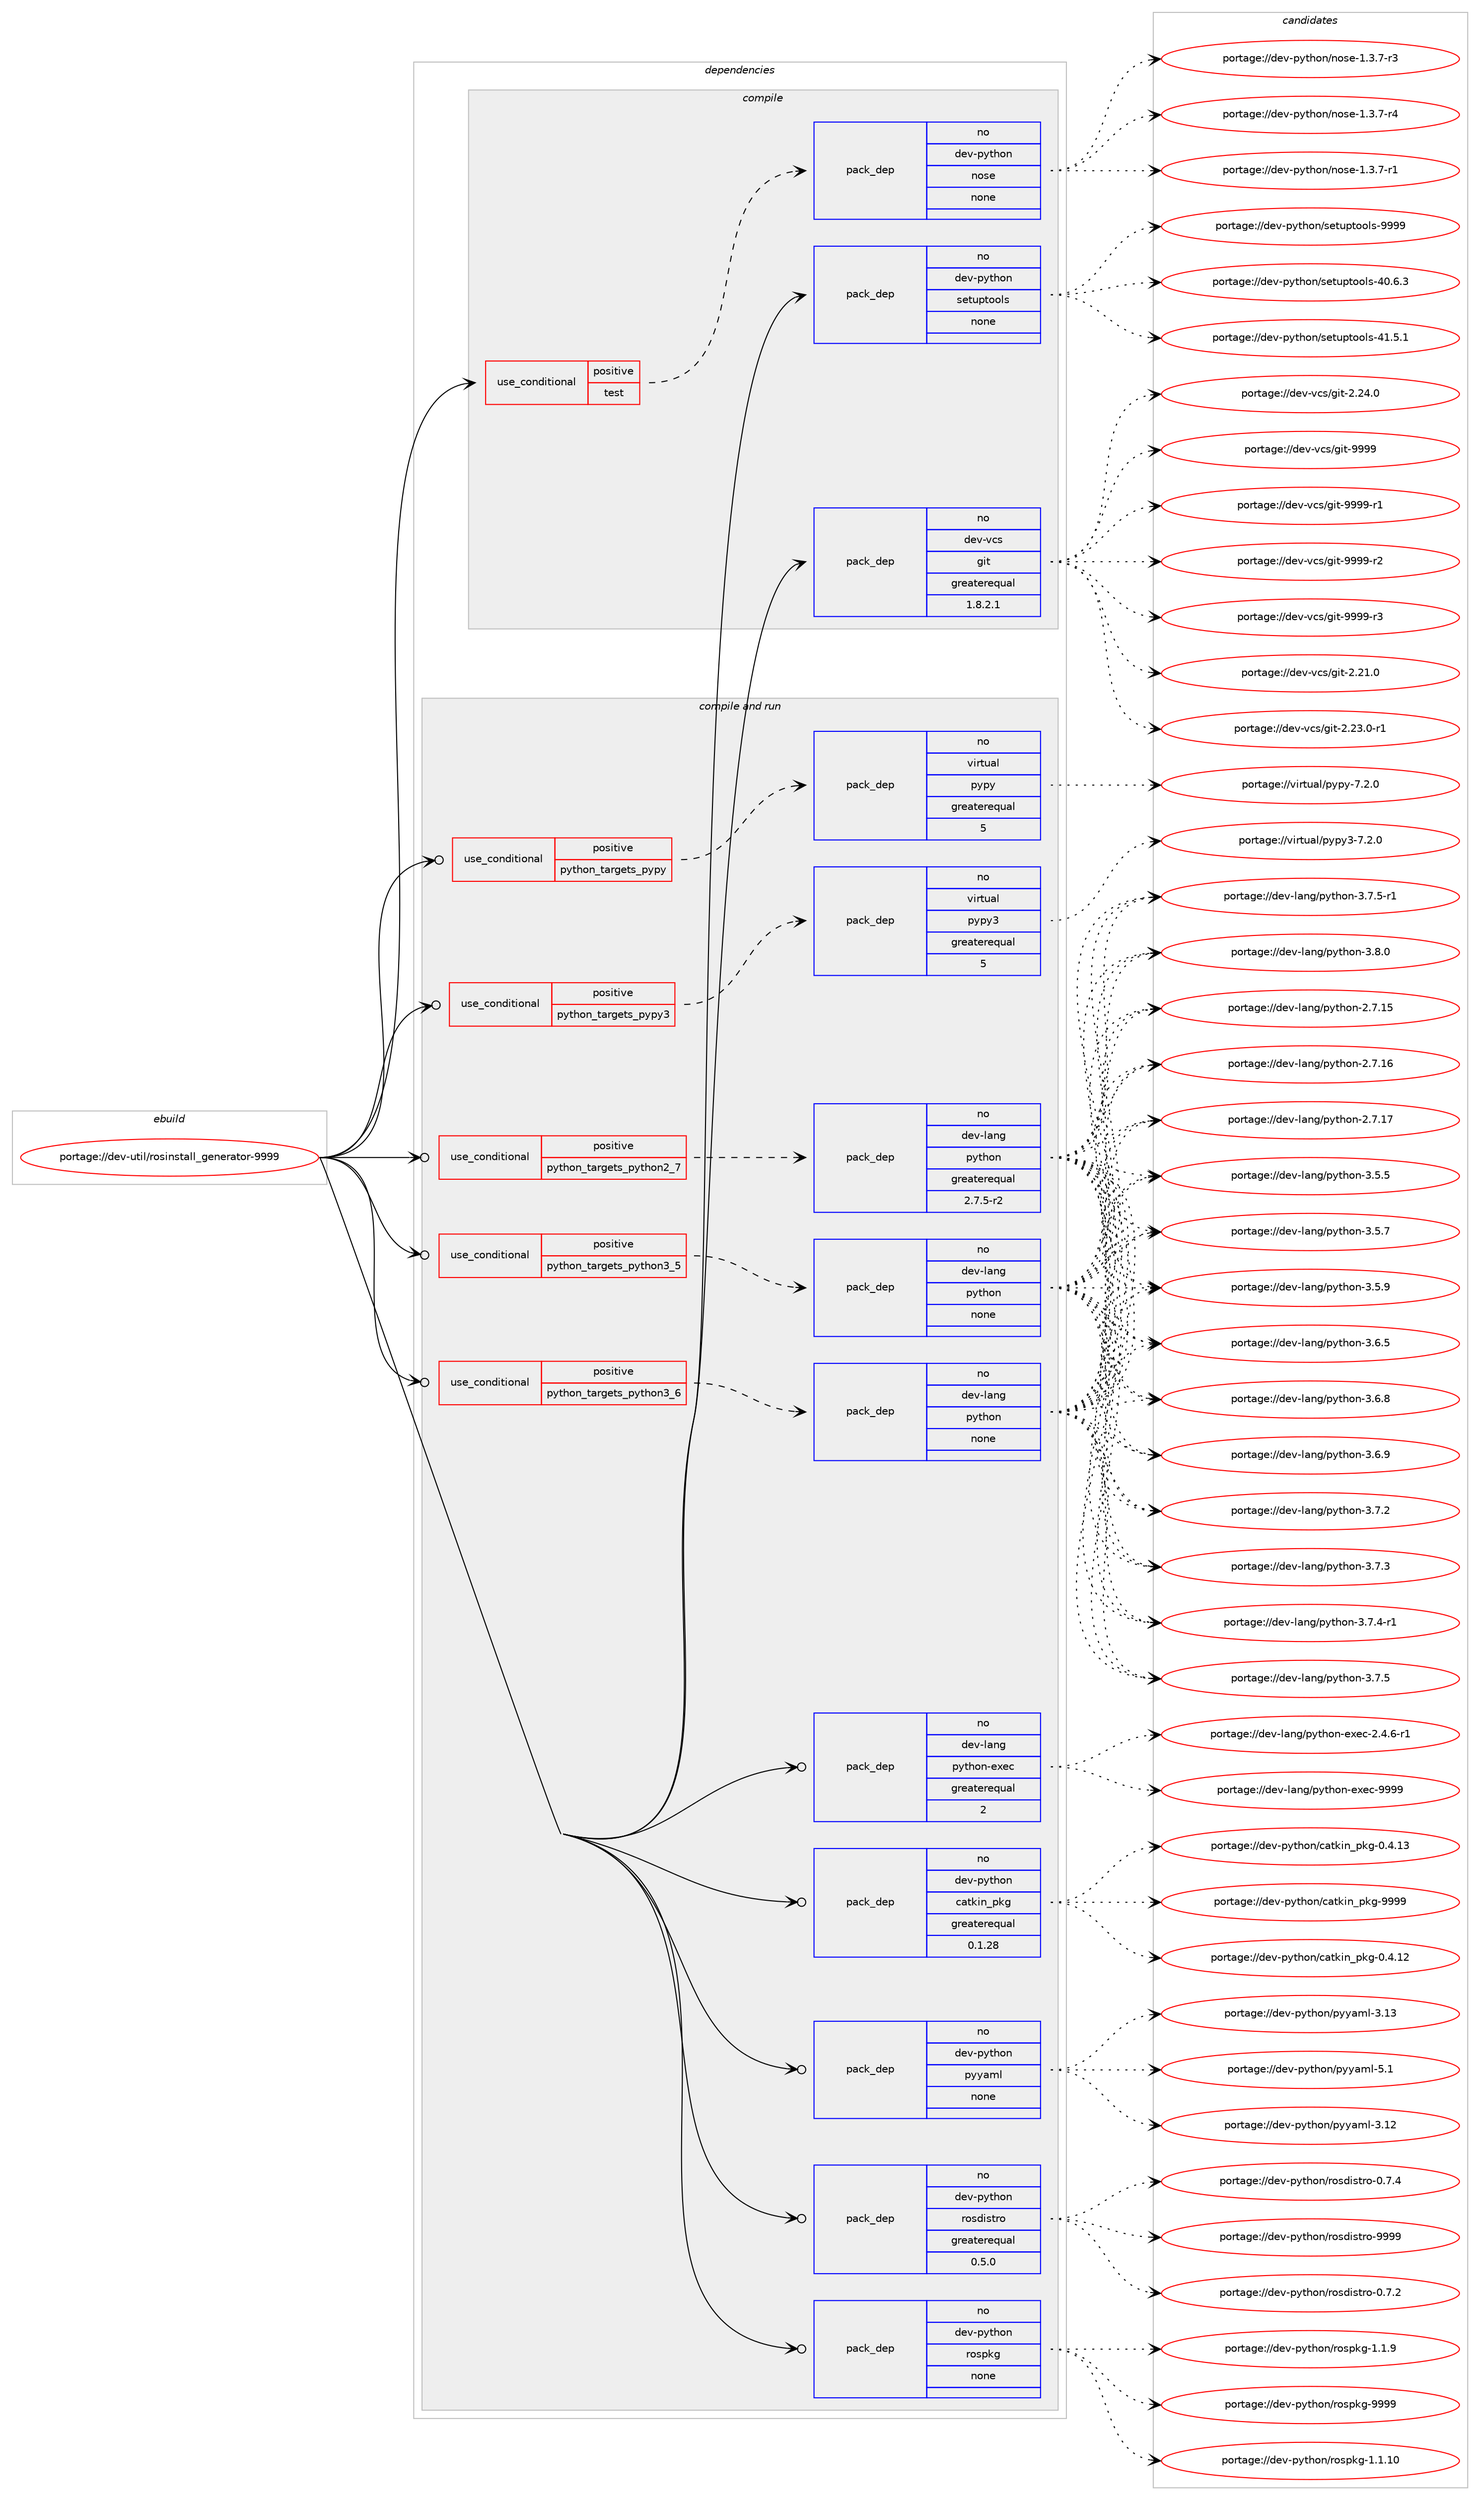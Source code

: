 digraph prolog {

# *************
# Graph options
# *************

newrank=true;
concentrate=true;
compound=true;
graph [rankdir=LR,fontname=Helvetica,fontsize=10,ranksep=1.5];#, ranksep=2.5, nodesep=0.2];
edge  [arrowhead=vee];
node  [fontname=Helvetica,fontsize=10];

# **********
# The ebuild
# **********

subgraph cluster_leftcol {
color=gray;
rank=same;
label=<<i>ebuild</i>>;
id [label="portage://dev-util/rosinstall_generator-9999", color=red, width=4, href="../dev-util/rosinstall_generator-9999.svg"];
}

# ****************
# The dependencies
# ****************

subgraph cluster_midcol {
color=gray;
label=<<i>dependencies</i>>;
subgraph cluster_compile {
fillcolor="#eeeeee";
style=filled;
label=<<i>compile</i>>;
subgraph cond71762 {
dependency265100 [label=<<TABLE BORDER="0" CELLBORDER="1" CELLSPACING="0" CELLPADDING="4"><TR><TD ROWSPAN="3" CELLPADDING="10">use_conditional</TD></TR><TR><TD>positive</TD></TR><TR><TD>test</TD></TR></TABLE>>, shape=none, color=red];
subgraph pack189638 {
dependency265101 [label=<<TABLE BORDER="0" CELLBORDER="1" CELLSPACING="0" CELLPADDING="4" WIDTH="220"><TR><TD ROWSPAN="6" CELLPADDING="30">pack_dep</TD></TR><TR><TD WIDTH="110">no</TD></TR><TR><TD>dev-python</TD></TR><TR><TD>nose</TD></TR><TR><TD>none</TD></TR><TR><TD></TD></TR></TABLE>>, shape=none, color=blue];
}
dependency265100:e -> dependency265101:w [weight=20,style="dashed",arrowhead="vee"];
}
id:e -> dependency265100:w [weight=20,style="solid",arrowhead="vee"];
subgraph pack189639 {
dependency265102 [label=<<TABLE BORDER="0" CELLBORDER="1" CELLSPACING="0" CELLPADDING="4" WIDTH="220"><TR><TD ROWSPAN="6" CELLPADDING="30">pack_dep</TD></TR><TR><TD WIDTH="110">no</TD></TR><TR><TD>dev-python</TD></TR><TR><TD>setuptools</TD></TR><TR><TD>none</TD></TR><TR><TD></TD></TR></TABLE>>, shape=none, color=blue];
}
id:e -> dependency265102:w [weight=20,style="solid",arrowhead="vee"];
subgraph pack189640 {
dependency265103 [label=<<TABLE BORDER="0" CELLBORDER="1" CELLSPACING="0" CELLPADDING="4" WIDTH="220"><TR><TD ROWSPAN="6" CELLPADDING="30">pack_dep</TD></TR><TR><TD WIDTH="110">no</TD></TR><TR><TD>dev-vcs</TD></TR><TR><TD>git</TD></TR><TR><TD>greaterequal</TD></TR><TR><TD>1.8.2.1</TD></TR></TABLE>>, shape=none, color=blue];
}
id:e -> dependency265103:w [weight=20,style="solid",arrowhead="vee"];
}
subgraph cluster_compileandrun {
fillcolor="#eeeeee";
style=filled;
label=<<i>compile and run</i>>;
subgraph cond71763 {
dependency265104 [label=<<TABLE BORDER="0" CELLBORDER="1" CELLSPACING="0" CELLPADDING="4"><TR><TD ROWSPAN="3" CELLPADDING="10">use_conditional</TD></TR><TR><TD>positive</TD></TR><TR><TD>python_targets_pypy</TD></TR></TABLE>>, shape=none, color=red];
subgraph pack189641 {
dependency265105 [label=<<TABLE BORDER="0" CELLBORDER="1" CELLSPACING="0" CELLPADDING="4" WIDTH="220"><TR><TD ROWSPAN="6" CELLPADDING="30">pack_dep</TD></TR><TR><TD WIDTH="110">no</TD></TR><TR><TD>virtual</TD></TR><TR><TD>pypy</TD></TR><TR><TD>greaterequal</TD></TR><TR><TD>5</TD></TR></TABLE>>, shape=none, color=blue];
}
dependency265104:e -> dependency265105:w [weight=20,style="dashed",arrowhead="vee"];
}
id:e -> dependency265104:w [weight=20,style="solid",arrowhead="odotvee"];
subgraph cond71764 {
dependency265106 [label=<<TABLE BORDER="0" CELLBORDER="1" CELLSPACING="0" CELLPADDING="4"><TR><TD ROWSPAN="3" CELLPADDING="10">use_conditional</TD></TR><TR><TD>positive</TD></TR><TR><TD>python_targets_pypy3</TD></TR></TABLE>>, shape=none, color=red];
subgraph pack189642 {
dependency265107 [label=<<TABLE BORDER="0" CELLBORDER="1" CELLSPACING="0" CELLPADDING="4" WIDTH="220"><TR><TD ROWSPAN="6" CELLPADDING="30">pack_dep</TD></TR><TR><TD WIDTH="110">no</TD></TR><TR><TD>virtual</TD></TR><TR><TD>pypy3</TD></TR><TR><TD>greaterequal</TD></TR><TR><TD>5</TD></TR></TABLE>>, shape=none, color=blue];
}
dependency265106:e -> dependency265107:w [weight=20,style="dashed",arrowhead="vee"];
}
id:e -> dependency265106:w [weight=20,style="solid",arrowhead="odotvee"];
subgraph cond71765 {
dependency265108 [label=<<TABLE BORDER="0" CELLBORDER="1" CELLSPACING="0" CELLPADDING="4"><TR><TD ROWSPAN="3" CELLPADDING="10">use_conditional</TD></TR><TR><TD>positive</TD></TR><TR><TD>python_targets_python2_7</TD></TR></TABLE>>, shape=none, color=red];
subgraph pack189643 {
dependency265109 [label=<<TABLE BORDER="0" CELLBORDER="1" CELLSPACING="0" CELLPADDING="4" WIDTH="220"><TR><TD ROWSPAN="6" CELLPADDING="30">pack_dep</TD></TR><TR><TD WIDTH="110">no</TD></TR><TR><TD>dev-lang</TD></TR><TR><TD>python</TD></TR><TR><TD>greaterequal</TD></TR><TR><TD>2.7.5-r2</TD></TR></TABLE>>, shape=none, color=blue];
}
dependency265108:e -> dependency265109:w [weight=20,style="dashed",arrowhead="vee"];
}
id:e -> dependency265108:w [weight=20,style="solid",arrowhead="odotvee"];
subgraph cond71766 {
dependency265110 [label=<<TABLE BORDER="0" CELLBORDER="1" CELLSPACING="0" CELLPADDING="4"><TR><TD ROWSPAN="3" CELLPADDING="10">use_conditional</TD></TR><TR><TD>positive</TD></TR><TR><TD>python_targets_python3_5</TD></TR></TABLE>>, shape=none, color=red];
subgraph pack189644 {
dependency265111 [label=<<TABLE BORDER="0" CELLBORDER="1" CELLSPACING="0" CELLPADDING="4" WIDTH="220"><TR><TD ROWSPAN="6" CELLPADDING="30">pack_dep</TD></TR><TR><TD WIDTH="110">no</TD></TR><TR><TD>dev-lang</TD></TR><TR><TD>python</TD></TR><TR><TD>none</TD></TR><TR><TD></TD></TR></TABLE>>, shape=none, color=blue];
}
dependency265110:e -> dependency265111:w [weight=20,style="dashed",arrowhead="vee"];
}
id:e -> dependency265110:w [weight=20,style="solid",arrowhead="odotvee"];
subgraph cond71767 {
dependency265112 [label=<<TABLE BORDER="0" CELLBORDER="1" CELLSPACING="0" CELLPADDING="4"><TR><TD ROWSPAN="3" CELLPADDING="10">use_conditional</TD></TR><TR><TD>positive</TD></TR><TR><TD>python_targets_python3_6</TD></TR></TABLE>>, shape=none, color=red];
subgraph pack189645 {
dependency265113 [label=<<TABLE BORDER="0" CELLBORDER="1" CELLSPACING="0" CELLPADDING="4" WIDTH="220"><TR><TD ROWSPAN="6" CELLPADDING="30">pack_dep</TD></TR><TR><TD WIDTH="110">no</TD></TR><TR><TD>dev-lang</TD></TR><TR><TD>python</TD></TR><TR><TD>none</TD></TR><TR><TD></TD></TR></TABLE>>, shape=none, color=blue];
}
dependency265112:e -> dependency265113:w [weight=20,style="dashed",arrowhead="vee"];
}
id:e -> dependency265112:w [weight=20,style="solid",arrowhead="odotvee"];
subgraph pack189646 {
dependency265114 [label=<<TABLE BORDER="0" CELLBORDER="1" CELLSPACING="0" CELLPADDING="4" WIDTH="220"><TR><TD ROWSPAN="6" CELLPADDING="30">pack_dep</TD></TR><TR><TD WIDTH="110">no</TD></TR><TR><TD>dev-lang</TD></TR><TR><TD>python-exec</TD></TR><TR><TD>greaterequal</TD></TR><TR><TD>2</TD></TR></TABLE>>, shape=none, color=blue];
}
id:e -> dependency265114:w [weight=20,style="solid",arrowhead="odotvee"];
subgraph pack189647 {
dependency265115 [label=<<TABLE BORDER="0" CELLBORDER="1" CELLSPACING="0" CELLPADDING="4" WIDTH="220"><TR><TD ROWSPAN="6" CELLPADDING="30">pack_dep</TD></TR><TR><TD WIDTH="110">no</TD></TR><TR><TD>dev-python</TD></TR><TR><TD>catkin_pkg</TD></TR><TR><TD>greaterequal</TD></TR><TR><TD>0.1.28</TD></TR></TABLE>>, shape=none, color=blue];
}
id:e -> dependency265115:w [weight=20,style="solid",arrowhead="odotvee"];
subgraph pack189648 {
dependency265116 [label=<<TABLE BORDER="0" CELLBORDER="1" CELLSPACING="0" CELLPADDING="4" WIDTH="220"><TR><TD ROWSPAN="6" CELLPADDING="30">pack_dep</TD></TR><TR><TD WIDTH="110">no</TD></TR><TR><TD>dev-python</TD></TR><TR><TD>pyyaml</TD></TR><TR><TD>none</TD></TR><TR><TD></TD></TR></TABLE>>, shape=none, color=blue];
}
id:e -> dependency265116:w [weight=20,style="solid",arrowhead="odotvee"];
subgraph pack189649 {
dependency265117 [label=<<TABLE BORDER="0" CELLBORDER="1" CELLSPACING="0" CELLPADDING="4" WIDTH="220"><TR><TD ROWSPAN="6" CELLPADDING="30">pack_dep</TD></TR><TR><TD WIDTH="110">no</TD></TR><TR><TD>dev-python</TD></TR><TR><TD>rosdistro</TD></TR><TR><TD>greaterequal</TD></TR><TR><TD>0.5.0</TD></TR></TABLE>>, shape=none, color=blue];
}
id:e -> dependency265117:w [weight=20,style="solid",arrowhead="odotvee"];
subgraph pack189650 {
dependency265118 [label=<<TABLE BORDER="0" CELLBORDER="1" CELLSPACING="0" CELLPADDING="4" WIDTH="220"><TR><TD ROWSPAN="6" CELLPADDING="30">pack_dep</TD></TR><TR><TD WIDTH="110">no</TD></TR><TR><TD>dev-python</TD></TR><TR><TD>rospkg</TD></TR><TR><TD>none</TD></TR><TR><TD></TD></TR></TABLE>>, shape=none, color=blue];
}
id:e -> dependency265118:w [weight=20,style="solid",arrowhead="odotvee"];
}
subgraph cluster_run {
fillcolor="#eeeeee";
style=filled;
label=<<i>run</i>>;
}
}

# **************
# The candidates
# **************

subgraph cluster_choices {
rank=same;
color=gray;
label=<<i>candidates</i>>;

subgraph choice189638 {
color=black;
nodesep=1;
choiceportage10010111845112121116104111110471101111151014549465146554511449 [label="portage://dev-python/nose-1.3.7-r1", color=red, width=4,href="../dev-python/nose-1.3.7-r1.svg"];
choiceportage10010111845112121116104111110471101111151014549465146554511451 [label="portage://dev-python/nose-1.3.7-r3", color=red, width=4,href="../dev-python/nose-1.3.7-r3.svg"];
choiceportage10010111845112121116104111110471101111151014549465146554511452 [label="portage://dev-python/nose-1.3.7-r4", color=red, width=4,href="../dev-python/nose-1.3.7-r4.svg"];
dependency265101:e -> choiceportage10010111845112121116104111110471101111151014549465146554511449:w [style=dotted,weight="100"];
dependency265101:e -> choiceportage10010111845112121116104111110471101111151014549465146554511451:w [style=dotted,weight="100"];
dependency265101:e -> choiceportage10010111845112121116104111110471101111151014549465146554511452:w [style=dotted,weight="100"];
}
subgraph choice189639 {
color=black;
nodesep=1;
choiceportage100101118451121211161041111104711510111611711211611111110811545524846544651 [label="portage://dev-python/setuptools-40.6.3", color=red, width=4,href="../dev-python/setuptools-40.6.3.svg"];
choiceportage100101118451121211161041111104711510111611711211611111110811545524946534649 [label="portage://dev-python/setuptools-41.5.1", color=red, width=4,href="../dev-python/setuptools-41.5.1.svg"];
choiceportage10010111845112121116104111110471151011161171121161111111081154557575757 [label="portage://dev-python/setuptools-9999", color=red, width=4,href="../dev-python/setuptools-9999.svg"];
dependency265102:e -> choiceportage100101118451121211161041111104711510111611711211611111110811545524846544651:w [style=dotted,weight="100"];
dependency265102:e -> choiceportage100101118451121211161041111104711510111611711211611111110811545524946534649:w [style=dotted,weight="100"];
dependency265102:e -> choiceportage10010111845112121116104111110471151011161171121161111111081154557575757:w [style=dotted,weight="100"];
}
subgraph choice189640 {
color=black;
nodesep=1;
choiceportage10010111845118991154710310511645504650494648 [label="portage://dev-vcs/git-2.21.0", color=red, width=4,href="../dev-vcs/git-2.21.0.svg"];
choiceportage100101118451189911547103105116455046505146484511449 [label="portage://dev-vcs/git-2.23.0-r1", color=red, width=4,href="../dev-vcs/git-2.23.0-r1.svg"];
choiceportage10010111845118991154710310511645504650524648 [label="portage://dev-vcs/git-2.24.0", color=red, width=4,href="../dev-vcs/git-2.24.0.svg"];
choiceportage1001011184511899115471031051164557575757 [label="portage://dev-vcs/git-9999", color=red, width=4,href="../dev-vcs/git-9999.svg"];
choiceportage10010111845118991154710310511645575757574511449 [label="portage://dev-vcs/git-9999-r1", color=red, width=4,href="../dev-vcs/git-9999-r1.svg"];
choiceportage10010111845118991154710310511645575757574511450 [label="portage://dev-vcs/git-9999-r2", color=red, width=4,href="../dev-vcs/git-9999-r2.svg"];
choiceportage10010111845118991154710310511645575757574511451 [label="portage://dev-vcs/git-9999-r3", color=red, width=4,href="../dev-vcs/git-9999-r3.svg"];
dependency265103:e -> choiceportage10010111845118991154710310511645504650494648:w [style=dotted,weight="100"];
dependency265103:e -> choiceportage100101118451189911547103105116455046505146484511449:w [style=dotted,weight="100"];
dependency265103:e -> choiceportage10010111845118991154710310511645504650524648:w [style=dotted,weight="100"];
dependency265103:e -> choiceportage1001011184511899115471031051164557575757:w [style=dotted,weight="100"];
dependency265103:e -> choiceportage10010111845118991154710310511645575757574511449:w [style=dotted,weight="100"];
dependency265103:e -> choiceportage10010111845118991154710310511645575757574511450:w [style=dotted,weight="100"];
dependency265103:e -> choiceportage10010111845118991154710310511645575757574511451:w [style=dotted,weight="100"];
}
subgraph choice189641 {
color=black;
nodesep=1;
choiceportage1181051141161179710847112121112121455546504648 [label="portage://virtual/pypy-7.2.0", color=red, width=4,href="../virtual/pypy-7.2.0.svg"];
dependency265105:e -> choiceportage1181051141161179710847112121112121455546504648:w [style=dotted,weight="100"];
}
subgraph choice189642 {
color=black;
nodesep=1;
choiceportage118105114116117971084711212111212151455546504648 [label="portage://virtual/pypy3-7.2.0", color=red, width=4,href="../virtual/pypy3-7.2.0.svg"];
dependency265107:e -> choiceportage118105114116117971084711212111212151455546504648:w [style=dotted,weight="100"];
}
subgraph choice189643 {
color=black;
nodesep=1;
choiceportage10010111845108971101034711212111610411111045504655464953 [label="portage://dev-lang/python-2.7.15", color=red, width=4,href="../dev-lang/python-2.7.15.svg"];
choiceportage10010111845108971101034711212111610411111045504655464954 [label="portage://dev-lang/python-2.7.16", color=red, width=4,href="../dev-lang/python-2.7.16.svg"];
choiceportage10010111845108971101034711212111610411111045504655464955 [label="portage://dev-lang/python-2.7.17", color=red, width=4,href="../dev-lang/python-2.7.17.svg"];
choiceportage100101118451089711010347112121116104111110455146534653 [label="portage://dev-lang/python-3.5.5", color=red, width=4,href="../dev-lang/python-3.5.5.svg"];
choiceportage100101118451089711010347112121116104111110455146534655 [label="portage://dev-lang/python-3.5.7", color=red, width=4,href="../dev-lang/python-3.5.7.svg"];
choiceportage100101118451089711010347112121116104111110455146534657 [label="portage://dev-lang/python-3.5.9", color=red, width=4,href="../dev-lang/python-3.5.9.svg"];
choiceportage100101118451089711010347112121116104111110455146544653 [label="portage://dev-lang/python-3.6.5", color=red, width=4,href="../dev-lang/python-3.6.5.svg"];
choiceportage100101118451089711010347112121116104111110455146544656 [label="portage://dev-lang/python-3.6.8", color=red, width=4,href="../dev-lang/python-3.6.8.svg"];
choiceportage100101118451089711010347112121116104111110455146544657 [label="portage://dev-lang/python-3.6.9", color=red, width=4,href="../dev-lang/python-3.6.9.svg"];
choiceportage100101118451089711010347112121116104111110455146554650 [label="portage://dev-lang/python-3.7.2", color=red, width=4,href="../dev-lang/python-3.7.2.svg"];
choiceportage100101118451089711010347112121116104111110455146554651 [label="portage://dev-lang/python-3.7.3", color=red, width=4,href="../dev-lang/python-3.7.3.svg"];
choiceportage1001011184510897110103471121211161041111104551465546524511449 [label="portage://dev-lang/python-3.7.4-r1", color=red, width=4,href="../dev-lang/python-3.7.4-r1.svg"];
choiceportage100101118451089711010347112121116104111110455146554653 [label="portage://dev-lang/python-3.7.5", color=red, width=4,href="../dev-lang/python-3.7.5.svg"];
choiceportage1001011184510897110103471121211161041111104551465546534511449 [label="portage://dev-lang/python-3.7.5-r1", color=red, width=4,href="../dev-lang/python-3.7.5-r1.svg"];
choiceportage100101118451089711010347112121116104111110455146564648 [label="portage://dev-lang/python-3.8.0", color=red, width=4,href="../dev-lang/python-3.8.0.svg"];
dependency265109:e -> choiceportage10010111845108971101034711212111610411111045504655464953:w [style=dotted,weight="100"];
dependency265109:e -> choiceportage10010111845108971101034711212111610411111045504655464954:w [style=dotted,weight="100"];
dependency265109:e -> choiceportage10010111845108971101034711212111610411111045504655464955:w [style=dotted,weight="100"];
dependency265109:e -> choiceportage100101118451089711010347112121116104111110455146534653:w [style=dotted,weight="100"];
dependency265109:e -> choiceportage100101118451089711010347112121116104111110455146534655:w [style=dotted,weight="100"];
dependency265109:e -> choiceportage100101118451089711010347112121116104111110455146534657:w [style=dotted,weight="100"];
dependency265109:e -> choiceportage100101118451089711010347112121116104111110455146544653:w [style=dotted,weight="100"];
dependency265109:e -> choiceportage100101118451089711010347112121116104111110455146544656:w [style=dotted,weight="100"];
dependency265109:e -> choiceportage100101118451089711010347112121116104111110455146544657:w [style=dotted,weight="100"];
dependency265109:e -> choiceportage100101118451089711010347112121116104111110455146554650:w [style=dotted,weight="100"];
dependency265109:e -> choiceportage100101118451089711010347112121116104111110455146554651:w [style=dotted,weight="100"];
dependency265109:e -> choiceportage1001011184510897110103471121211161041111104551465546524511449:w [style=dotted,weight="100"];
dependency265109:e -> choiceportage100101118451089711010347112121116104111110455146554653:w [style=dotted,weight="100"];
dependency265109:e -> choiceportage1001011184510897110103471121211161041111104551465546534511449:w [style=dotted,weight="100"];
dependency265109:e -> choiceportage100101118451089711010347112121116104111110455146564648:w [style=dotted,weight="100"];
}
subgraph choice189644 {
color=black;
nodesep=1;
choiceportage10010111845108971101034711212111610411111045504655464953 [label="portage://dev-lang/python-2.7.15", color=red, width=4,href="../dev-lang/python-2.7.15.svg"];
choiceportage10010111845108971101034711212111610411111045504655464954 [label="portage://dev-lang/python-2.7.16", color=red, width=4,href="../dev-lang/python-2.7.16.svg"];
choiceportage10010111845108971101034711212111610411111045504655464955 [label="portage://dev-lang/python-2.7.17", color=red, width=4,href="../dev-lang/python-2.7.17.svg"];
choiceportage100101118451089711010347112121116104111110455146534653 [label="portage://dev-lang/python-3.5.5", color=red, width=4,href="../dev-lang/python-3.5.5.svg"];
choiceportage100101118451089711010347112121116104111110455146534655 [label="portage://dev-lang/python-3.5.7", color=red, width=4,href="../dev-lang/python-3.5.7.svg"];
choiceportage100101118451089711010347112121116104111110455146534657 [label="portage://dev-lang/python-3.5.9", color=red, width=4,href="../dev-lang/python-3.5.9.svg"];
choiceportage100101118451089711010347112121116104111110455146544653 [label="portage://dev-lang/python-3.6.5", color=red, width=4,href="../dev-lang/python-3.6.5.svg"];
choiceportage100101118451089711010347112121116104111110455146544656 [label="portage://dev-lang/python-3.6.8", color=red, width=4,href="../dev-lang/python-3.6.8.svg"];
choiceportage100101118451089711010347112121116104111110455146544657 [label="portage://dev-lang/python-3.6.9", color=red, width=4,href="../dev-lang/python-3.6.9.svg"];
choiceportage100101118451089711010347112121116104111110455146554650 [label="portage://dev-lang/python-3.7.2", color=red, width=4,href="../dev-lang/python-3.7.2.svg"];
choiceportage100101118451089711010347112121116104111110455146554651 [label="portage://dev-lang/python-3.7.3", color=red, width=4,href="../dev-lang/python-3.7.3.svg"];
choiceportage1001011184510897110103471121211161041111104551465546524511449 [label="portage://dev-lang/python-3.7.4-r1", color=red, width=4,href="../dev-lang/python-3.7.4-r1.svg"];
choiceportage100101118451089711010347112121116104111110455146554653 [label="portage://dev-lang/python-3.7.5", color=red, width=4,href="../dev-lang/python-3.7.5.svg"];
choiceportage1001011184510897110103471121211161041111104551465546534511449 [label="portage://dev-lang/python-3.7.5-r1", color=red, width=4,href="../dev-lang/python-3.7.5-r1.svg"];
choiceportage100101118451089711010347112121116104111110455146564648 [label="portage://dev-lang/python-3.8.0", color=red, width=4,href="../dev-lang/python-3.8.0.svg"];
dependency265111:e -> choiceportage10010111845108971101034711212111610411111045504655464953:w [style=dotted,weight="100"];
dependency265111:e -> choiceportage10010111845108971101034711212111610411111045504655464954:w [style=dotted,weight="100"];
dependency265111:e -> choiceportage10010111845108971101034711212111610411111045504655464955:w [style=dotted,weight="100"];
dependency265111:e -> choiceportage100101118451089711010347112121116104111110455146534653:w [style=dotted,weight="100"];
dependency265111:e -> choiceportage100101118451089711010347112121116104111110455146534655:w [style=dotted,weight="100"];
dependency265111:e -> choiceportage100101118451089711010347112121116104111110455146534657:w [style=dotted,weight="100"];
dependency265111:e -> choiceportage100101118451089711010347112121116104111110455146544653:w [style=dotted,weight="100"];
dependency265111:e -> choiceportage100101118451089711010347112121116104111110455146544656:w [style=dotted,weight="100"];
dependency265111:e -> choiceportage100101118451089711010347112121116104111110455146544657:w [style=dotted,weight="100"];
dependency265111:e -> choiceportage100101118451089711010347112121116104111110455146554650:w [style=dotted,weight="100"];
dependency265111:e -> choiceportage100101118451089711010347112121116104111110455146554651:w [style=dotted,weight="100"];
dependency265111:e -> choiceportage1001011184510897110103471121211161041111104551465546524511449:w [style=dotted,weight="100"];
dependency265111:e -> choiceportage100101118451089711010347112121116104111110455146554653:w [style=dotted,weight="100"];
dependency265111:e -> choiceportage1001011184510897110103471121211161041111104551465546534511449:w [style=dotted,weight="100"];
dependency265111:e -> choiceportage100101118451089711010347112121116104111110455146564648:w [style=dotted,weight="100"];
}
subgraph choice189645 {
color=black;
nodesep=1;
choiceportage10010111845108971101034711212111610411111045504655464953 [label="portage://dev-lang/python-2.7.15", color=red, width=4,href="../dev-lang/python-2.7.15.svg"];
choiceportage10010111845108971101034711212111610411111045504655464954 [label="portage://dev-lang/python-2.7.16", color=red, width=4,href="../dev-lang/python-2.7.16.svg"];
choiceportage10010111845108971101034711212111610411111045504655464955 [label="portage://dev-lang/python-2.7.17", color=red, width=4,href="../dev-lang/python-2.7.17.svg"];
choiceportage100101118451089711010347112121116104111110455146534653 [label="portage://dev-lang/python-3.5.5", color=red, width=4,href="../dev-lang/python-3.5.5.svg"];
choiceportage100101118451089711010347112121116104111110455146534655 [label="portage://dev-lang/python-3.5.7", color=red, width=4,href="../dev-lang/python-3.5.7.svg"];
choiceportage100101118451089711010347112121116104111110455146534657 [label="portage://dev-lang/python-3.5.9", color=red, width=4,href="../dev-lang/python-3.5.9.svg"];
choiceportage100101118451089711010347112121116104111110455146544653 [label="portage://dev-lang/python-3.6.5", color=red, width=4,href="../dev-lang/python-3.6.5.svg"];
choiceportage100101118451089711010347112121116104111110455146544656 [label="portage://dev-lang/python-3.6.8", color=red, width=4,href="../dev-lang/python-3.6.8.svg"];
choiceportage100101118451089711010347112121116104111110455146544657 [label="portage://dev-lang/python-3.6.9", color=red, width=4,href="../dev-lang/python-3.6.9.svg"];
choiceportage100101118451089711010347112121116104111110455146554650 [label="portage://dev-lang/python-3.7.2", color=red, width=4,href="../dev-lang/python-3.7.2.svg"];
choiceportage100101118451089711010347112121116104111110455146554651 [label="portage://dev-lang/python-3.7.3", color=red, width=4,href="../dev-lang/python-3.7.3.svg"];
choiceportage1001011184510897110103471121211161041111104551465546524511449 [label="portage://dev-lang/python-3.7.4-r1", color=red, width=4,href="../dev-lang/python-3.7.4-r1.svg"];
choiceportage100101118451089711010347112121116104111110455146554653 [label="portage://dev-lang/python-3.7.5", color=red, width=4,href="../dev-lang/python-3.7.5.svg"];
choiceportage1001011184510897110103471121211161041111104551465546534511449 [label="portage://dev-lang/python-3.7.5-r1", color=red, width=4,href="../dev-lang/python-3.7.5-r1.svg"];
choiceportage100101118451089711010347112121116104111110455146564648 [label="portage://dev-lang/python-3.8.0", color=red, width=4,href="../dev-lang/python-3.8.0.svg"];
dependency265113:e -> choiceportage10010111845108971101034711212111610411111045504655464953:w [style=dotted,weight="100"];
dependency265113:e -> choiceportage10010111845108971101034711212111610411111045504655464954:w [style=dotted,weight="100"];
dependency265113:e -> choiceportage10010111845108971101034711212111610411111045504655464955:w [style=dotted,weight="100"];
dependency265113:e -> choiceportage100101118451089711010347112121116104111110455146534653:w [style=dotted,weight="100"];
dependency265113:e -> choiceportage100101118451089711010347112121116104111110455146534655:w [style=dotted,weight="100"];
dependency265113:e -> choiceportage100101118451089711010347112121116104111110455146534657:w [style=dotted,weight="100"];
dependency265113:e -> choiceportage100101118451089711010347112121116104111110455146544653:w [style=dotted,weight="100"];
dependency265113:e -> choiceportage100101118451089711010347112121116104111110455146544656:w [style=dotted,weight="100"];
dependency265113:e -> choiceportage100101118451089711010347112121116104111110455146544657:w [style=dotted,weight="100"];
dependency265113:e -> choiceportage100101118451089711010347112121116104111110455146554650:w [style=dotted,weight="100"];
dependency265113:e -> choiceportage100101118451089711010347112121116104111110455146554651:w [style=dotted,weight="100"];
dependency265113:e -> choiceportage1001011184510897110103471121211161041111104551465546524511449:w [style=dotted,weight="100"];
dependency265113:e -> choiceportage100101118451089711010347112121116104111110455146554653:w [style=dotted,weight="100"];
dependency265113:e -> choiceportage1001011184510897110103471121211161041111104551465546534511449:w [style=dotted,weight="100"];
dependency265113:e -> choiceportage100101118451089711010347112121116104111110455146564648:w [style=dotted,weight="100"];
}
subgraph choice189646 {
color=black;
nodesep=1;
choiceportage10010111845108971101034711212111610411111045101120101994550465246544511449 [label="portage://dev-lang/python-exec-2.4.6-r1", color=red, width=4,href="../dev-lang/python-exec-2.4.6-r1.svg"];
choiceportage10010111845108971101034711212111610411111045101120101994557575757 [label="portage://dev-lang/python-exec-9999", color=red, width=4,href="../dev-lang/python-exec-9999.svg"];
dependency265114:e -> choiceportage10010111845108971101034711212111610411111045101120101994550465246544511449:w [style=dotted,weight="100"];
dependency265114:e -> choiceportage10010111845108971101034711212111610411111045101120101994557575757:w [style=dotted,weight="100"];
}
subgraph choice189647 {
color=black;
nodesep=1;
choiceportage100101118451121211161041111104799971161071051109511210710345484652464950 [label="portage://dev-python/catkin_pkg-0.4.12", color=red, width=4,href="../dev-python/catkin_pkg-0.4.12.svg"];
choiceportage100101118451121211161041111104799971161071051109511210710345484652464951 [label="portage://dev-python/catkin_pkg-0.4.13", color=red, width=4,href="../dev-python/catkin_pkg-0.4.13.svg"];
choiceportage10010111845112121116104111110479997116107105110951121071034557575757 [label="portage://dev-python/catkin_pkg-9999", color=red, width=4,href="../dev-python/catkin_pkg-9999.svg"];
dependency265115:e -> choiceportage100101118451121211161041111104799971161071051109511210710345484652464950:w [style=dotted,weight="100"];
dependency265115:e -> choiceportage100101118451121211161041111104799971161071051109511210710345484652464951:w [style=dotted,weight="100"];
dependency265115:e -> choiceportage10010111845112121116104111110479997116107105110951121071034557575757:w [style=dotted,weight="100"];
}
subgraph choice189648 {
color=black;
nodesep=1;
choiceportage1001011184511212111610411111047112121121971091084551464950 [label="portage://dev-python/pyyaml-3.12", color=red, width=4,href="../dev-python/pyyaml-3.12.svg"];
choiceportage1001011184511212111610411111047112121121971091084551464951 [label="portage://dev-python/pyyaml-3.13", color=red, width=4,href="../dev-python/pyyaml-3.13.svg"];
choiceportage10010111845112121116104111110471121211219710910845534649 [label="portage://dev-python/pyyaml-5.1", color=red, width=4,href="../dev-python/pyyaml-5.1.svg"];
dependency265116:e -> choiceportage1001011184511212111610411111047112121121971091084551464950:w [style=dotted,weight="100"];
dependency265116:e -> choiceportage1001011184511212111610411111047112121121971091084551464951:w [style=dotted,weight="100"];
dependency265116:e -> choiceportage10010111845112121116104111110471121211219710910845534649:w [style=dotted,weight="100"];
}
subgraph choice189649 {
color=black;
nodesep=1;
choiceportage1001011184511212111610411111047114111115100105115116114111454846554650 [label="portage://dev-python/rosdistro-0.7.2", color=red, width=4,href="../dev-python/rosdistro-0.7.2.svg"];
choiceportage1001011184511212111610411111047114111115100105115116114111454846554652 [label="portage://dev-python/rosdistro-0.7.4", color=red, width=4,href="../dev-python/rosdistro-0.7.4.svg"];
choiceportage10010111845112121116104111110471141111151001051151161141114557575757 [label="portage://dev-python/rosdistro-9999", color=red, width=4,href="../dev-python/rosdistro-9999.svg"];
dependency265117:e -> choiceportage1001011184511212111610411111047114111115100105115116114111454846554650:w [style=dotted,weight="100"];
dependency265117:e -> choiceportage1001011184511212111610411111047114111115100105115116114111454846554652:w [style=dotted,weight="100"];
dependency265117:e -> choiceportage10010111845112121116104111110471141111151001051151161141114557575757:w [style=dotted,weight="100"];
}
subgraph choice189650 {
color=black;
nodesep=1;
choiceportage100101118451121211161041111104711411111511210710345494649464948 [label="portage://dev-python/rospkg-1.1.10", color=red, width=4,href="../dev-python/rospkg-1.1.10.svg"];
choiceportage1001011184511212111610411111047114111115112107103454946494657 [label="portage://dev-python/rospkg-1.1.9", color=red, width=4,href="../dev-python/rospkg-1.1.9.svg"];
choiceportage10010111845112121116104111110471141111151121071034557575757 [label="portage://dev-python/rospkg-9999", color=red, width=4,href="../dev-python/rospkg-9999.svg"];
dependency265118:e -> choiceportage100101118451121211161041111104711411111511210710345494649464948:w [style=dotted,weight="100"];
dependency265118:e -> choiceportage1001011184511212111610411111047114111115112107103454946494657:w [style=dotted,weight="100"];
dependency265118:e -> choiceportage10010111845112121116104111110471141111151121071034557575757:w [style=dotted,weight="100"];
}
}

}
